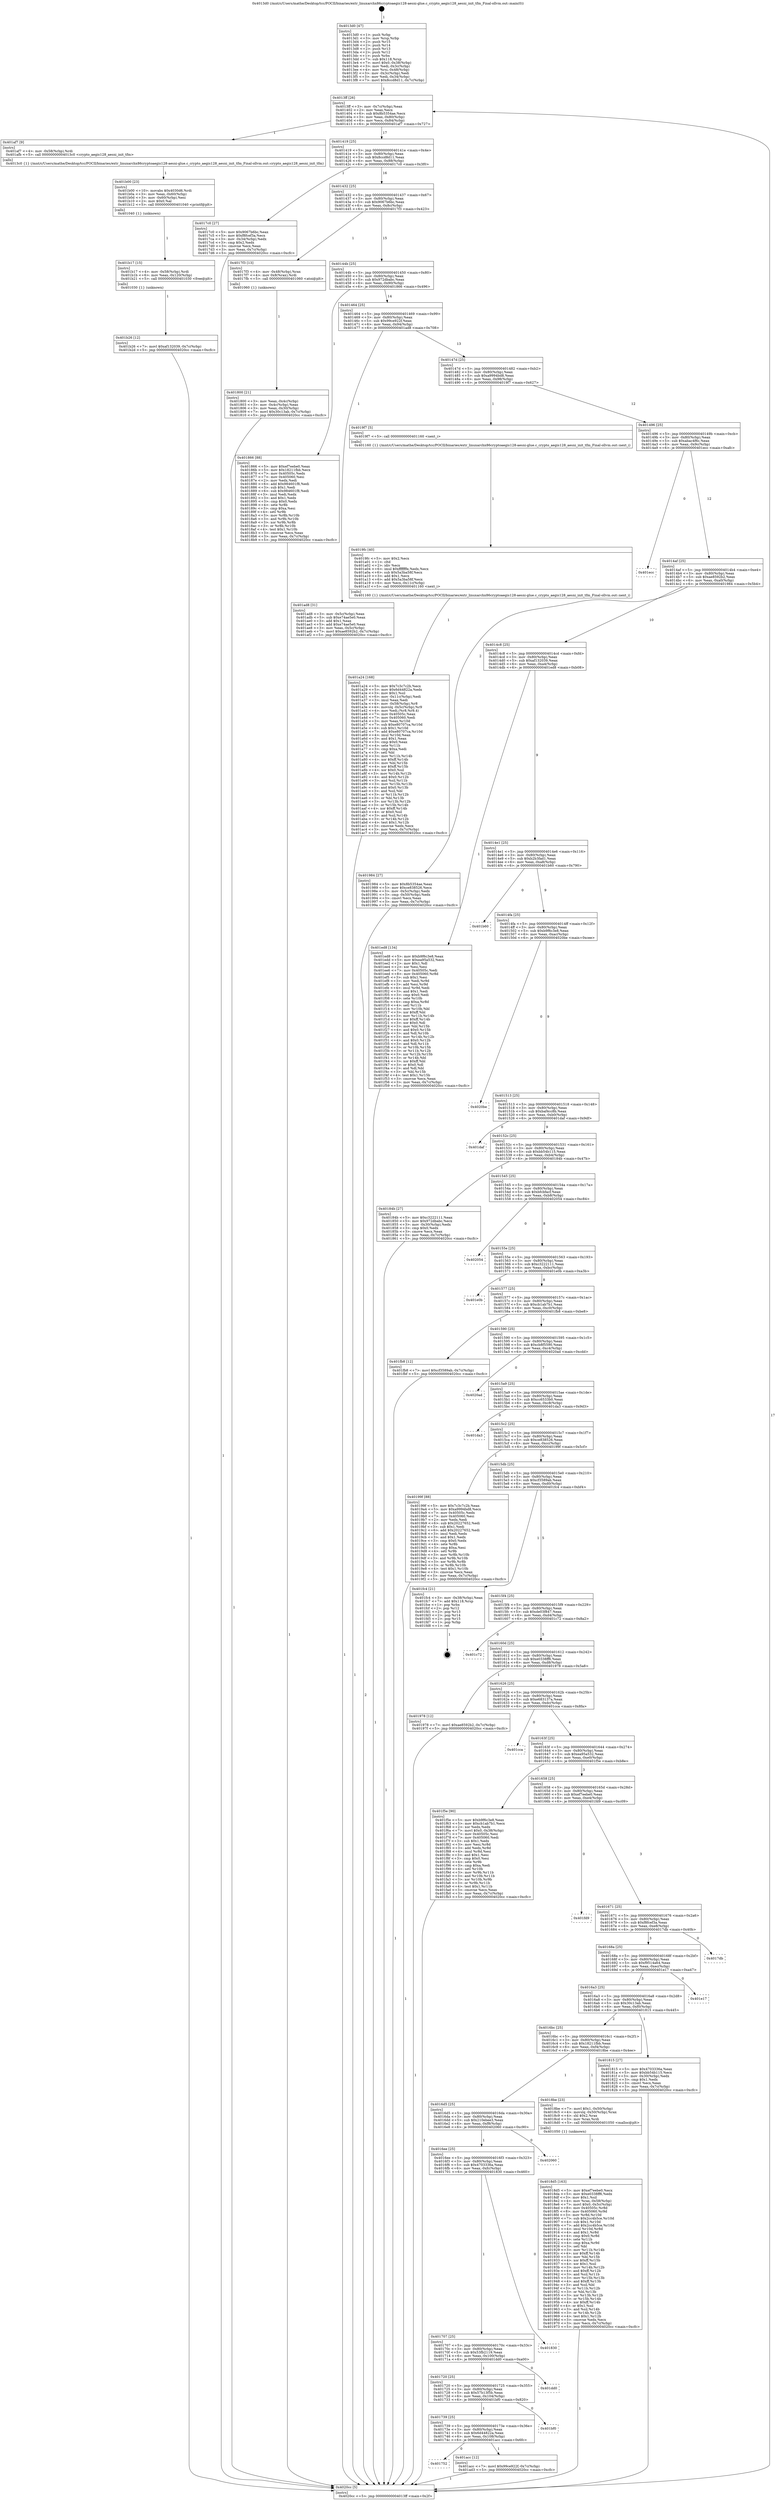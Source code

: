 digraph "0x4013d0" {
  label = "0x4013d0 (/mnt/c/Users/mathe/Desktop/tcc/POCII/binaries/extr_linuxarchx86cryptoaegis128-aesni-glue.c_crypto_aegis128_aesni_init_tfm_Final-ollvm.out::main(0))"
  labelloc = "t"
  node[shape=record]

  Entry [label="",width=0.3,height=0.3,shape=circle,fillcolor=black,style=filled]
  "0x4013ff" [label="{
     0x4013ff [26]\l
     | [instrs]\l
     &nbsp;&nbsp;0x4013ff \<+3\>: mov -0x7c(%rbp),%eax\l
     &nbsp;&nbsp;0x401402 \<+2\>: mov %eax,%ecx\l
     &nbsp;&nbsp;0x401404 \<+6\>: sub $0x8b5354ae,%ecx\l
     &nbsp;&nbsp;0x40140a \<+3\>: mov %eax,-0x80(%rbp)\l
     &nbsp;&nbsp;0x40140d \<+6\>: mov %ecx,-0x84(%rbp)\l
     &nbsp;&nbsp;0x401413 \<+6\>: je 0000000000401af7 \<main+0x727\>\l
  }"]
  "0x401af7" [label="{
     0x401af7 [9]\l
     | [instrs]\l
     &nbsp;&nbsp;0x401af7 \<+4\>: mov -0x58(%rbp),%rdi\l
     &nbsp;&nbsp;0x401afb \<+5\>: call 00000000004013c0 \<crypto_aegis128_aesni_init_tfm\>\l
     | [calls]\l
     &nbsp;&nbsp;0x4013c0 \{1\} (/mnt/c/Users/mathe/Desktop/tcc/POCII/binaries/extr_linuxarchx86cryptoaegis128-aesni-glue.c_crypto_aegis128_aesni_init_tfm_Final-ollvm.out::crypto_aegis128_aesni_init_tfm)\l
  }"]
  "0x401419" [label="{
     0x401419 [25]\l
     | [instrs]\l
     &nbsp;&nbsp;0x401419 \<+5\>: jmp 000000000040141e \<main+0x4e\>\l
     &nbsp;&nbsp;0x40141e \<+3\>: mov -0x80(%rbp),%eax\l
     &nbsp;&nbsp;0x401421 \<+5\>: sub $0x8ccd8d11,%eax\l
     &nbsp;&nbsp;0x401426 \<+6\>: mov %eax,-0x88(%rbp)\l
     &nbsp;&nbsp;0x40142c \<+6\>: je 00000000004017c0 \<main+0x3f0\>\l
  }"]
  Exit [label="",width=0.3,height=0.3,shape=circle,fillcolor=black,style=filled,peripheries=2]
  "0x4017c0" [label="{
     0x4017c0 [27]\l
     | [instrs]\l
     &nbsp;&nbsp;0x4017c0 \<+5\>: mov $0x9067b6bc,%eax\l
     &nbsp;&nbsp;0x4017c5 \<+5\>: mov $0xf8fcef3a,%ecx\l
     &nbsp;&nbsp;0x4017ca \<+3\>: mov -0x34(%rbp),%edx\l
     &nbsp;&nbsp;0x4017cd \<+3\>: cmp $0x2,%edx\l
     &nbsp;&nbsp;0x4017d0 \<+3\>: cmovne %ecx,%eax\l
     &nbsp;&nbsp;0x4017d3 \<+3\>: mov %eax,-0x7c(%rbp)\l
     &nbsp;&nbsp;0x4017d6 \<+5\>: jmp 00000000004020cc \<main+0xcfc\>\l
  }"]
  "0x401432" [label="{
     0x401432 [25]\l
     | [instrs]\l
     &nbsp;&nbsp;0x401432 \<+5\>: jmp 0000000000401437 \<main+0x67\>\l
     &nbsp;&nbsp;0x401437 \<+3\>: mov -0x80(%rbp),%eax\l
     &nbsp;&nbsp;0x40143a \<+5\>: sub $0x9067b6bc,%eax\l
     &nbsp;&nbsp;0x40143f \<+6\>: mov %eax,-0x8c(%rbp)\l
     &nbsp;&nbsp;0x401445 \<+6\>: je 00000000004017f3 \<main+0x423\>\l
  }"]
  "0x4020cc" [label="{
     0x4020cc [5]\l
     | [instrs]\l
     &nbsp;&nbsp;0x4020cc \<+5\>: jmp 00000000004013ff \<main+0x2f\>\l
  }"]
  "0x4013d0" [label="{
     0x4013d0 [47]\l
     | [instrs]\l
     &nbsp;&nbsp;0x4013d0 \<+1\>: push %rbp\l
     &nbsp;&nbsp;0x4013d1 \<+3\>: mov %rsp,%rbp\l
     &nbsp;&nbsp;0x4013d4 \<+2\>: push %r15\l
     &nbsp;&nbsp;0x4013d6 \<+2\>: push %r14\l
     &nbsp;&nbsp;0x4013d8 \<+2\>: push %r13\l
     &nbsp;&nbsp;0x4013da \<+2\>: push %r12\l
     &nbsp;&nbsp;0x4013dc \<+1\>: push %rbx\l
     &nbsp;&nbsp;0x4013dd \<+7\>: sub $0x118,%rsp\l
     &nbsp;&nbsp;0x4013e4 \<+7\>: movl $0x0,-0x38(%rbp)\l
     &nbsp;&nbsp;0x4013eb \<+3\>: mov %edi,-0x3c(%rbp)\l
     &nbsp;&nbsp;0x4013ee \<+4\>: mov %rsi,-0x48(%rbp)\l
     &nbsp;&nbsp;0x4013f2 \<+3\>: mov -0x3c(%rbp),%edi\l
     &nbsp;&nbsp;0x4013f5 \<+3\>: mov %edi,-0x34(%rbp)\l
     &nbsp;&nbsp;0x4013f8 \<+7\>: movl $0x8ccd8d11,-0x7c(%rbp)\l
  }"]
  "0x401b26" [label="{
     0x401b26 [12]\l
     | [instrs]\l
     &nbsp;&nbsp;0x401b26 \<+7\>: movl $0xaf132039,-0x7c(%rbp)\l
     &nbsp;&nbsp;0x401b2d \<+5\>: jmp 00000000004020cc \<main+0xcfc\>\l
  }"]
  "0x4017f3" [label="{
     0x4017f3 [13]\l
     | [instrs]\l
     &nbsp;&nbsp;0x4017f3 \<+4\>: mov -0x48(%rbp),%rax\l
     &nbsp;&nbsp;0x4017f7 \<+4\>: mov 0x8(%rax),%rdi\l
     &nbsp;&nbsp;0x4017fb \<+5\>: call 0000000000401060 \<atoi@plt\>\l
     | [calls]\l
     &nbsp;&nbsp;0x401060 \{1\} (unknown)\l
  }"]
  "0x40144b" [label="{
     0x40144b [25]\l
     | [instrs]\l
     &nbsp;&nbsp;0x40144b \<+5\>: jmp 0000000000401450 \<main+0x80\>\l
     &nbsp;&nbsp;0x401450 \<+3\>: mov -0x80(%rbp),%eax\l
     &nbsp;&nbsp;0x401453 \<+5\>: sub $0x972dbabc,%eax\l
     &nbsp;&nbsp;0x401458 \<+6\>: mov %eax,-0x90(%rbp)\l
     &nbsp;&nbsp;0x40145e \<+6\>: je 0000000000401866 \<main+0x496\>\l
  }"]
  "0x401800" [label="{
     0x401800 [21]\l
     | [instrs]\l
     &nbsp;&nbsp;0x401800 \<+3\>: mov %eax,-0x4c(%rbp)\l
     &nbsp;&nbsp;0x401803 \<+3\>: mov -0x4c(%rbp),%eax\l
     &nbsp;&nbsp;0x401806 \<+3\>: mov %eax,-0x30(%rbp)\l
     &nbsp;&nbsp;0x401809 \<+7\>: movl $0x30c13ab,-0x7c(%rbp)\l
     &nbsp;&nbsp;0x401810 \<+5\>: jmp 00000000004020cc \<main+0xcfc\>\l
  }"]
  "0x401b17" [label="{
     0x401b17 [15]\l
     | [instrs]\l
     &nbsp;&nbsp;0x401b17 \<+4\>: mov -0x58(%rbp),%rdi\l
     &nbsp;&nbsp;0x401b1b \<+6\>: mov %eax,-0x120(%rbp)\l
     &nbsp;&nbsp;0x401b21 \<+5\>: call 0000000000401030 \<free@plt\>\l
     | [calls]\l
     &nbsp;&nbsp;0x401030 \{1\} (unknown)\l
  }"]
  "0x401866" [label="{
     0x401866 [88]\l
     | [instrs]\l
     &nbsp;&nbsp;0x401866 \<+5\>: mov $0xef7eebe0,%eax\l
     &nbsp;&nbsp;0x40186b \<+5\>: mov $0x18211fbb,%ecx\l
     &nbsp;&nbsp;0x401870 \<+7\>: mov 0x40505c,%edx\l
     &nbsp;&nbsp;0x401877 \<+7\>: mov 0x405060,%esi\l
     &nbsp;&nbsp;0x40187e \<+2\>: mov %edx,%edi\l
     &nbsp;&nbsp;0x401880 \<+6\>: add $0x984601f8,%edi\l
     &nbsp;&nbsp;0x401886 \<+3\>: sub $0x1,%edi\l
     &nbsp;&nbsp;0x401889 \<+6\>: sub $0x984601f8,%edi\l
     &nbsp;&nbsp;0x40188f \<+3\>: imul %edi,%edx\l
     &nbsp;&nbsp;0x401892 \<+3\>: and $0x1,%edx\l
     &nbsp;&nbsp;0x401895 \<+3\>: cmp $0x0,%edx\l
     &nbsp;&nbsp;0x401898 \<+4\>: sete %r8b\l
     &nbsp;&nbsp;0x40189c \<+3\>: cmp $0xa,%esi\l
     &nbsp;&nbsp;0x40189f \<+4\>: setl %r9b\l
     &nbsp;&nbsp;0x4018a3 \<+3\>: mov %r8b,%r10b\l
     &nbsp;&nbsp;0x4018a6 \<+3\>: and %r9b,%r10b\l
     &nbsp;&nbsp;0x4018a9 \<+3\>: xor %r9b,%r8b\l
     &nbsp;&nbsp;0x4018ac \<+3\>: or %r8b,%r10b\l
     &nbsp;&nbsp;0x4018af \<+4\>: test $0x1,%r10b\l
     &nbsp;&nbsp;0x4018b3 \<+3\>: cmovne %ecx,%eax\l
     &nbsp;&nbsp;0x4018b6 \<+3\>: mov %eax,-0x7c(%rbp)\l
     &nbsp;&nbsp;0x4018b9 \<+5\>: jmp 00000000004020cc \<main+0xcfc\>\l
  }"]
  "0x401464" [label="{
     0x401464 [25]\l
     | [instrs]\l
     &nbsp;&nbsp;0x401464 \<+5\>: jmp 0000000000401469 \<main+0x99\>\l
     &nbsp;&nbsp;0x401469 \<+3\>: mov -0x80(%rbp),%eax\l
     &nbsp;&nbsp;0x40146c \<+5\>: sub $0x99ce922f,%eax\l
     &nbsp;&nbsp;0x401471 \<+6\>: mov %eax,-0x94(%rbp)\l
     &nbsp;&nbsp;0x401477 \<+6\>: je 0000000000401ad8 \<main+0x708\>\l
  }"]
  "0x401b00" [label="{
     0x401b00 [23]\l
     | [instrs]\l
     &nbsp;&nbsp;0x401b00 \<+10\>: movabs $0x4030d6,%rdi\l
     &nbsp;&nbsp;0x401b0a \<+3\>: mov %eax,-0x60(%rbp)\l
     &nbsp;&nbsp;0x401b0d \<+3\>: mov -0x60(%rbp),%esi\l
     &nbsp;&nbsp;0x401b10 \<+2\>: mov $0x0,%al\l
     &nbsp;&nbsp;0x401b12 \<+5\>: call 0000000000401040 \<printf@plt\>\l
     | [calls]\l
     &nbsp;&nbsp;0x401040 \{1\} (unknown)\l
  }"]
  "0x401ad8" [label="{
     0x401ad8 [31]\l
     | [instrs]\l
     &nbsp;&nbsp;0x401ad8 \<+3\>: mov -0x5c(%rbp),%eax\l
     &nbsp;&nbsp;0x401adb \<+5\>: sub $0xe74ae5e0,%eax\l
     &nbsp;&nbsp;0x401ae0 \<+3\>: add $0x1,%eax\l
     &nbsp;&nbsp;0x401ae3 \<+5\>: add $0xe74ae5e0,%eax\l
     &nbsp;&nbsp;0x401ae8 \<+3\>: mov %eax,-0x5c(%rbp)\l
     &nbsp;&nbsp;0x401aeb \<+7\>: movl $0xae8592b2,-0x7c(%rbp)\l
     &nbsp;&nbsp;0x401af2 \<+5\>: jmp 00000000004020cc \<main+0xcfc\>\l
  }"]
  "0x40147d" [label="{
     0x40147d [25]\l
     | [instrs]\l
     &nbsp;&nbsp;0x40147d \<+5\>: jmp 0000000000401482 \<main+0xb2\>\l
     &nbsp;&nbsp;0x401482 \<+3\>: mov -0x80(%rbp),%eax\l
     &nbsp;&nbsp;0x401485 \<+5\>: sub $0xa9994bd8,%eax\l
     &nbsp;&nbsp;0x40148a \<+6\>: mov %eax,-0x98(%rbp)\l
     &nbsp;&nbsp;0x401490 \<+6\>: je 00000000004019f7 \<main+0x627\>\l
  }"]
  "0x401752" [label="{
     0x401752\l
  }", style=dashed]
  "0x4019f7" [label="{
     0x4019f7 [5]\l
     | [instrs]\l
     &nbsp;&nbsp;0x4019f7 \<+5\>: call 0000000000401160 \<next_i\>\l
     | [calls]\l
     &nbsp;&nbsp;0x401160 \{1\} (/mnt/c/Users/mathe/Desktop/tcc/POCII/binaries/extr_linuxarchx86cryptoaegis128-aesni-glue.c_crypto_aegis128_aesni_init_tfm_Final-ollvm.out::next_i)\l
  }"]
  "0x401496" [label="{
     0x401496 [25]\l
     | [instrs]\l
     &nbsp;&nbsp;0x401496 \<+5\>: jmp 000000000040149b \<main+0xcb\>\l
     &nbsp;&nbsp;0x40149b \<+3\>: mov -0x80(%rbp),%eax\l
     &nbsp;&nbsp;0x40149e \<+5\>: sub $0xabac4f6c,%eax\l
     &nbsp;&nbsp;0x4014a3 \<+6\>: mov %eax,-0x9c(%rbp)\l
     &nbsp;&nbsp;0x4014a9 \<+6\>: je 0000000000401ecc \<main+0xafc\>\l
  }"]
  "0x401acc" [label="{
     0x401acc [12]\l
     | [instrs]\l
     &nbsp;&nbsp;0x401acc \<+7\>: movl $0x99ce922f,-0x7c(%rbp)\l
     &nbsp;&nbsp;0x401ad3 \<+5\>: jmp 00000000004020cc \<main+0xcfc\>\l
  }"]
  "0x401ecc" [label="{
     0x401ecc\l
  }", style=dashed]
  "0x4014af" [label="{
     0x4014af [25]\l
     | [instrs]\l
     &nbsp;&nbsp;0x4014af \<+5\>: jmp 00000000004014b4 \<main+0xe4\>\l
     &nbsp;&nbsp;0x4014b4 \<+3\>: mov -0x80(%rbp),%eax\l
     &nbsp;&nbsp;0x4014b7 \<+5\>: sub $0xae8592b2,%eax\l
     &nbsp;&nbsp;0x4014bc \<+6\>: mov %eax,-0xa0(%rbp)\l
     &nbsp;&nbsp;0x4014c2 \<+6\>: je 0000000000401984 \<main+0x5b4\>\l
  }"]
  "0x401739" [label="{
     0x401739 [25]\l
     | [instrs]\l
     &nbsp;&nbsp;0x401739 \<+5\>: jmp 000000000040173e \<main+0x36e\>\l
     &nbsp;&nbsp;0x40173e \<+3\>: mov -0x80(%rbp),%eax\l
     &nbsp;&nbsp;0x401741 \<+5\>: sub $0x6d44822a,%eax\l
     &nbsp;&nbsp;0x401746 \<+6\>: mov %eax,-0x108(%rbp)\l
     &nbsp;&nbsp;0x40174c \<+6\>: je 0000000000401acc \<main+0x6fc\>\l
  }"]
  "0x401984" [label="{
     0x401984 [27]\l
     | [instrs]\l
     &nbsp;&nbsp;0x401984 \<+5\>: mov $0x8b5354ae,%eax\l
     &nbsp;&nbsp;0x401989 \<+5\>: mov $0xce838526,%ecx\l
     &nbsp;&nbsp;0x40198e \<+3\>: mov -0x5c(%rbp),%edx\l
     &nbsp;&nbsp;0x401991 \<+3\>: cmp -0x50(%rbp),%edx\l
     &nbsp;&nbsp;0x401994 \<+3\>: cmovl %ecx,%eax\l
     &nbsp;&nbsp;0x401997 \<+3\>: mov %eax,-0x7c(%rbp)\l
     &nbsp;&nbsp;0x40199a \<+5\>: jmp 00000000004020cc \<main+0xcfc\>\l
  }"]
  "0x4014c8" [label="{
     0x4014c8 [25]\l
     | [instrs]\l
     &nbsp;&nbsp;0x4014c8 \<+5\>: jmp 00000000004014cd \<main+0xfd\>\l
     &nbsp;&nbsp;0x4014cd \<+3\>: mov -0x80(%rbp),%eax\l
     &nbsp;&nbsp;0x4014d0 \<+5\>: sub $0xaf132039,%eax\l
     &nbsp;&nbsp;0x4014d5 \<+6\>: mov %eax,-0xa4(%rbp)\l
     &nbsp;&nbsp;0x4014db \<+6\>: je 0000000000401ed8 \<main+0xb08\>\l
  }"]
  "0x401bf0" [label="{
     0x401bf0\l
  }", style=dashed]
  "0x401ed8" [label="{
     0x401ed8 [134]\l
     | [instrs]\l
     &nbsp;&nbsp;0x401ed8 \<+5\>: mov $0xb9f6c3e8,%eax\l
     &nbsp;&nbsp;0x401edd \<+5\>: mov $0xea95a532,%ecx\l
     &nbsp;&nbsp;0x401ee2 \<+2\>: mov $0x1,%dl\l
     &nbsp;&nbsp;0x401ee4 \<+2\>: xor %esi,%esi\l
     &nbsp;&nbsp;0x401ee6 \<+7\>: mov 0x40505c,%edi\l
     &nbsp;&nbsp;0x401eed \<+8\>: mov 0x405060,%r8d\l
     &nbsp;&nbsp;0x401ef5 \<+3\>: sub $0x1,%esi\l
     &nbsp;&nbsp;0x401ef8 \<+3\>: mov %edi,%r9d\l
     &nbsp;&nbsp;0x401efb \<+3\>: add %esi,%r9d\l
     &nbsp;&nbsp;0x401efe \<+4\>: imul %r9d,%edi\l
     &nbsp;&nbsp;0x401f02 \<+3\>: and $0x1,%edi\l
     &nbsp;&nbsp;0x401f05 \<+3\>: cmp $0x0,%edi\l
     &nbsp;&nbsp;0x401f08 \<+4\>: sete %r10b\l
     &nbsp;&nbsp;0x401f0c \<+4\>: cmp $0xa,%r8d\l
     &nbsp;&nbsp;0x401f10 \<+4\>: setl %r11b\l
     &nbsp;&nbsp;0x401f14 \<+3\>: mov %r10b,%bl\l
     &nbsp;&nbsp;0x401f17 \<+3\>: xor $0xff,%bl\l
     &nbsp;&nbsp;0x401f1a \<+3\>: mov %r11b,%r14b\l
     &nbsp;&nbsp;0x401f1d \<+4\>: xor $0xff,%r14b\l
     &nbsp;&nbsp;0x401f21 \<+3\>: xor $0x0,%dl\l
     &nbsp;&nbsp;0x401f24 \<+3\>: mov %bl,%r15b\l
     &nbsp;&nbsp;0x401f27 \<+4\>: and $0x0,%r15b\l
     &nbsp;&nbsp;0x401f2b \<+3\>: and %dl,%r10b\l
     &nbsp;&nbsp;0x401f2e \<+3\>: mov %r14b,%r12b\l
     &nbsp;&nbsp;0x401f31 \<+4\>: and $0x0,%r12b\l
     &nbsp;&nbsp;0x401f35 \<+3\>: and %dl,%r11b\l
     &nbsp;&nbsp;0x401f38 \<+3\>: or %r10b,%r15b\l
     &nbsp;&nbsp;0x401f3b \<+3\>: or %r11b,%r12b\l
     &nbsp;&nbsp;0x401f3e \<+3\>: xor %r12b,%r15b\l
     &nbsp;&nbsp;0x401f41 \<+3\>: or %r14b,%bl\l
     &nbsp;&nbsp;0x401f44 \<+3\>: xor $0xff,%bl\l
     &nbsp;&nbsp;0x401f47 \<+3\>: or $0x0,%dl\l
     &nbsp;&nbsp;0x401f4a \<+2\>: and %dl,%bl\l
     &nbsp;&nbsp;0x401f4c \<+3\>: or %bl,%r15b\l
     &nbsp;&nbsp;0x401f4f \<+4\>: test $0x1,%r15b\l
     &nbsp;&nbsp;0x401f53 \<+3\>: cmovne %ecx,%eax\l
     &nbsp;&nbsp;0x401f56 \<+3\>: mov %eax,-0x7c(%rbp)\l
     &nbsp;&nbsp;0x401f59 \<+5\>: jmp 00000000004020cc \<main+0xcfc\>\l
  }"]
  "0x4014e1" [label="{
     0x4014e1 [25]\l
     | [instrs]\l
     &nbsp;&nbsp;0x4014e1 \<+5\>: jmp 00000000004014e6 \<main+0x116\>\l
     &nbsp;&nbsp;0x4014e6 \<+3\>: mov -0x80(%rbp),%eax\l
     &nbsp;&nbsp;0x4014e9 \<+5\>: sub $0xb2b3fad1,%eax\l
     &nbsp;&nbsp;0x4014ee \<+6\>: mov %eax,-0xa8(%rbp)\l
     &nbsp;&nbsp;0x4014f4 \<+6\>: je 0000000000401b60 \<main+0x790\>\l
  }"]
  "0x401720" [label="{
     0x401720 [25]\l
     | [instrs]\l
     &nbsp;&nbsp;0x401720 \<+5\>: jmp 0000000000401725 \<main+0x355\>\l
     &nbsp;&nbsp;0x401725 \<+3\>: mov -0x80(%rbp),%eax\l
     &nbsp;&nbsp;0x401728 \<+5\>: sub $0x57b13f5b,%eax\l
     &nbsp;&nbsp;0x40172d \<+6\>: mov %eax,-0x104(%rbp)\l
     &nbsp;&nbsp;0x401733 \<+6\>: je 0000000000401bf0 \<main+0x820\>\l
  }"]
  "0x401b60" [label="{
     0x401b60\l
  }", style=dashed]
  "0x4014fa" [label="{
     0x4014fa [25]\l
     | [instrs]\l
     &nbsp;&nbsp;0x4014fa \<+5\>: jmp 00000000004014ff \<main+0x12f\>\l
     &nbsp;&nbsp;0x4014ff \<+3\>: mov -0x80(%rbp),%eax\l
     &nbsp;&nbsp;0x401502 \<+5\>: sub $0xb9f6c3e8,%eax\l
     &nbsp;&nbsp;0x401507 \<+6\>: mov %eax,-0xac(%rbp)\l
     &nbsp;&nbsp;0x40150d \<+6\>: je 00000000004020be \<main+0xcee\>\l
  }"]
  "0x401dd0" [label="{
     0x401dd0\l
  }", style=dashed]
  "0x4020be" [label="{
     0x4020be\l
  }", style=dashed]
  "0x401513" [label="{
     0x401513 [25]\l
     | [instrs]\l
     &nbsp;&nbsp;0x401513 \<+5\>: jmp 0000000000401518 \<main+0x148\>\l
     &nbsp;&nbsp;0x401518 \<+3\>: mov -0x80(%rbp),%eax\l
     &nbsp;&nbsp;0x40151b \<+5\>: sub $0xbaf4cc8b,%eax\l
     &nbsp;&nbsp;0x401520 \<+6\>: mov %eax,-0xb0(%rbp)\l
     &nbsp;&nbsp;0x401526 \<+6\>: je 0000000000401daf \<main+0x9df\>\l
  }"]
  "0x401707" [label="{
     0x401707 [25]\l
     | [instrs]\l
     &nbsp;&nbsp;0x401707 \<+5\>: jmp 000000000040170c \<main+0x33c\>\l
     &nbsp;&nbsp;0x40170c \<+3\>: mov -0x80(%rbp),%eax\l
     &nbsp;&nbsp;0x40170f \<+5\>: sub $0x53fb2119,%eax\l
     &nbsp;&nbsp;0x401714 \<+6\>: mov %eax,-0x100(%rbp)\l
     &nbsp;&nbsp;0x40171a \<+6\>: je 0000000000401dd0 \<main+0xa00\>\l
  }"]
  "0x401daf" [label="{
     0x401daf\l
  }", style=dashed]
  "0x40152c" [label="{
     0x40152c [25]\l
     | [instrs]\l
     &nbsp;&nbsp;0x40152c \<+5\>: jmp 0000000000401531 \<main+0x161\>\l
     &nbsp;&nbsp;0x401531 \<+3\>: mov -0x80(%rbp),%eax\l
     &nbsp;&nbsp;0x401534 \<+5\>: sub $0xbb54b115,%eax\l
     &nbsp;&nbsp;0x401539 \<+6\>: mov %eax,-0xb4(%rbp)\l
     &nbsp;&nbsp;0x40153f \<+6\>: je 000000000040184b \<main+0x47b\>\l
  }"]
  "0x401830" [label="{
     0x401830\l
  }", style=dashed]
  "0x40184b" [label="{
     0x40184b [27]\l
     | [instrs]\l
     &nbsp;&nbsp;0x40184b \<+5\>: mov $0xc3222111,%eax\l
     &nbsp;&nbsp;0x401850 \<+5\>: mov $0x972dbabc,%ecx\l
     &nbsp;&nbsp;0x401855 \<+3\>: mov -0x30(%rbp),%edx\l
     &nbsp;&nbsp;0x401858 \<+3\>: cmp $0x0,%edx\l
     &nbsp;&nbsp;0x40185b \<+3\>: cmove %ecx,%eax\l
     &nbsp;&nbsp;0x40185e \<+3\>: mov %eax,-0x7c(%rbp)\l
     &nbsp;&nbsp;0x401861 \<+5\>: jmp 00000000004020cc \<main+0xcfc\>\l
  }"]
  "0x401545" [label="{
     0x401545 [25]\l
     | [instrs]\l
     &nbsp;&nbsp;0x401545 \<+5\>: jmp 000000000040154a \<main+0x17a\>\l
     &nbsp;&nbsp;0x40154a \<+3\>: mov -0x80(%rbp),%eax\l
     &nbsp;&nbsp;0x40154d \<+5\>: sub $0xbfcbfacf,%eax\l
     &nbsp;&nbsp;0x401552 \<+6\>: mov %eax,-0xb8(%rbp)\l
     &nbsp;&nbsp;0x401558 \<+6\>: je 0000000000402054 \<main+0xc84\>\l
  }"]
  "0x4016ee" [label="{
     0x4016ee [25]\l
     | [instrs]\l
     &nbsp;&nbsp;0x4016ee \<+5\>: jmp 00000000004016f3 \<main+0x323\>\l
     &nbsp;&nbsp;0x4016f3 \<+3\>: mov -0x80(%rbp),%eax\l
     &nbsp;&nbsp;0x4016f6 \<+5\>: sub $0x4703336a,%eax\l
     &nbsp;&nbsp;0x4016fb \<+6\>: mov %eax,-0xfc(%rbp)\l
     &nbsp;&nbsp;0x401701 \<+6\>: je 0000000000401830 \<main+0x460\>\l
  }"]
  "0x402054" [label="{
     0x402054\l
  }", style=dashed]
  "0x40155e" [label="{
     0x40155e [25]\l
     | [instrs]\l
     &nbsp;&nbsp;0x40155e \<+5\>: jmp 0000000000401563 \<main+0x193\>\l
     &nbsp;&nbsp;0x401563 \<+3\>: mov -0x80(%rbp),%eax\l
     &nbsp;&nbsp;0x401566 \<+5\>: sub $0xc3222111,%eax\l
     &nbsp;&nbsp;0x40156b \<+6\>: mov %eax,-0xbc(%rbp)\l
     &nbsp;&nbsp;0x401571 \<+6\>: je 0000000000401e0b \<main+0xa3b\>\l
  }"]
  "0x402060" [label="{
     0x402060\l
  }", style=dashed]
  "0x401e0b" [label="{
     0x401e0b\l
  }", style=dashed]
  "0x401577" [label="{
     0x401577 [25]\l
     | [instrs]\l
     &nbsp;&nbsp;0x401577 \<+5\>: jmp 000000000040157c \<main+0x1ac\>\l
     &nbsp;&nbsp;0x40157c \<+3\>: mov -0x80(%rbp),%eax\l
     &nbsp;&nbsp;0x40157f \<+5\>: sub $0xcb1ab7b1,%eax\l
     &nbsp;&nbsp;0x401584 \<+6\>: mov %eax,-0xc0(%rbp)\l
     &nbsp;&nbsp;0x40158a \<+6\>: je 0000000000401fb8 \<main+0xbe8\>\l
  }"]
  "0x401a24" [label="{
     0x401a24 [168]\l
     | [instrs]\l
     &nbsp;&nbsp;0x401a24 \<+5\>: mov $0x7c3c7c2b,%ecx\l
     &nbsp;&nbsp;0x401a29 \<+5\>: mov $0x6d44822a,%edx\l
     &nbsp;&nbsp;0x401a2e \<+3\>: mov $0x1,%sil\l
     &nbsp;&nbsp;0x401a31 \<+6\>: mov -0x11c(%rbp),%edi\l
     &nbsp;&nbsp;0x401a37 \<+3\>: imul %eax,%edi\l
     &nbsp;&nbsp;0x401a3a \<+4\>: mov -0x58(%rbp),%r8\l
     &nbsp;&nbsp;0x401a3e \<+4\>: movslq -0x5c(%rbp),%r9\l
     &nbsp;&nbsp;0x401a42 \<+4\>: mov %edi,(%r8,%r9,4)\l
     &nbsp;&nbsp;0x401a46 \<+7\>: mov 0x40505c,%eax\l
     &nbsp;&nbsp;0x401a4d \<+7\>: mov 0x405060,%edi\l
     &nbsp;&nbsp;0x401a54 \<+3\>: mov %eax,%r10d\l
     &nbsp;&nbsp;0x401a57 \<+7\>: sub $0xe80707ca,%r10d\l
     &nbsp;&nbsp;0x401a5e \<+4\>: sub $0x1,%r10d\l
     &nbsp;&nbsp;0x401a62 \<+7\>: add $0xe80707ca,%r10d\l
     &nbsp;&nbsp;0x401a69 \<+4\>: imul %r10d,%eax\l
     &nbsp;&nbsp;0x401a6d \<+3\>: and $0x1,%eax\l
     &nbsp;&nbsp;0x401a70 \<+3\>: cmp $0x0,%eax\l
     &nbsp;&nbsp;0x401a73 \<+4\>: sete %r11b\l
     &nbsp;&nbsp;0x401a77 \<+3\>: cmp $0xa,%edi\l
     &nbsp;&nbsp;0x401a7a \<+3\>: setl %bl\l
     &nbsp;&nbsp;0x401a7d \<+3\>: mov %r11b,%r14b\l
     &nbsp;&nbsp;0x401a80 \<+4\>: xor $0xff,%r14b\l
     &nbsp;&nbsp;0x401a84 \<+3\>: mov %bl,%r15b\l
     &nbsp;&nbsp;0x401a87 \<+4\>: xor $0xff,%r15b\l
     &nbsp;&nbsp;0x401a8b \<+4\>: xor $0x0,%sil\l
     &nbsp;&nbsp;0x401a8f \<+3\>: mov %r14b,%r12b\l
     &nbsp;&nbsp;0x401a92 \<+4\>: and $0x0,%r12b\l
     &nbsp;&nbsp;0x401a96 \<+3\>: and %sil,%r11b\l
     &nbsp;&nbsp;0x401a99 \<+3\>: mov %r15b,%r13b\l
     &nbsp;&nbsp;0x401a9c \<+4\>: and $0x0,%r13b\l
     &nbsp;&nbsp;0x401aa0 \<+3\>: and %sil,%bl\l
     &nbsp;&nbsp;0x401aa3 \<+3\>: or %r11b,%r12b\l
     &nbsp;&nbsp;0x401aa6 \<+3\>: or %bl,%r13b\l
     &nbsp;&nbsp;0x401aa9 \<+3\>: xor %r13b,%r12b\l
     &nbsp;&nbsp;0x401aac \<+3\>: or %r15b,%r14b\l
     &nbsp;&nbsp;0x401aaf \<+4\>: xor $0xff,%r14b\l
     &nbsp;&nbsp;0x401ab3 \<+4\>: or $0x0,%sil\l
     &nbsp;&nbsp;0x401ab7 \<+3\>: and %sil,%r14b\l
     &nbsp;&nbsp;0x401aba \<+3\>: or %r14b,%r12b\l
     &nbsp;&nbsp;0x401abd \<+4\>: test $0x1,%r12b\l
     &nbsp;&nbsp;0x401ac1 \<+3\>: cmovne %edx,%ecx\l
     &nbsp;&nbsp;0x401ac4 \<+3\>: mov %ecx,-0x7c(%rbp)\l
     &nbsp;&nbsp;0x401ac7 \<+5\>: jmp 00000000004020cc \<main+0xcfc\>\l
  }"]
  "0x401fb8" [label="{
     0x401fb8 [12]\l
     | [instrs]\l
     &nbsp;&nbsp;0x401fb8 \<+7\>: movl $0xcf3589ab,-0x7c(%rbp)\l
     &nbsp;&nbsp;0x401fbf \<+5\>: jmp 00000000004020cc \<main+0xcfc\>\l
  }"]
  "0x401590" [label="{
     0x401590 [25]\l
     | [instrs]\l
     &nbsp;&nbsp;0x401590 \<+5\>: jmp 0000000000401595 \<main+0x1c5\>\l
     &nbsp;&nbsp;0x401595 \<+3\>: mov -0x80(%rbp),%eax\l
     &nbsp;&nbsp;0x401598 \<+5\>: sub $0xcb8f5590,%eax\l
     &nbsp;&nbsp;0x40159d \<+6\>: mov %eax,-0xc4(%rbp)\l
     &nbsp;&nbsp;0x4015a3 \<+6\>: je 00000000004020ad \<main+0xcdd\>\l
  }"]
  "0x4019fc" [label="{
     0x4019fc [40]\l
     | [instrs]\l
     &nbsp;&nbsp;0x4019fc \<+5\>: mov $0x2,%ecx\l
     &nbsp;&nbsp;0x401a01 \<+1\>: cltd\l
     &nbsp;&nbsp;0x401a02 \<+2\>: idiv %ecx\l
     &nbsp;&nbsp;0x401a04 \<+6\>: imul $0xfffffffe,%edx,%ecx\l
     &nbsp;&nbsp;0x401a0a \<+6\>: sub $0x5a3ba58f,%ecx\l
     &nbsp;&nbsp;0x401a10 \<+3\>: add $0x1,%ecx\l
     &nbsp;&nbsp;0x401a13 \<+6\>: add $0x5a3ba58f,%ecx\l
     &nbsp;&nbsp;0x401a19 \<+6\>: mov %ecx,-0x11c(%rbp)\l
     &nbsp;&nbsp;0x401a1f \<+5\>: call 0000000000401160 \<next_i\>\l
     | [calls]\l
     &nbsp;&nbsp;0x401160 \{1\} (/mnt/c/Users/mathe/Desktop/tcc/POCII/binaries/extr_linuxarchx86cryptoaegis128-aesni-glue.c_crypto_aegis128_aesni_init_tfm_Final-ollvm.out::next_i)\l
  }"]
  "0x4020ad" [label="{
     0x4020ad\l
  }", style=dashed]
  "0x4015a9" [label="{
     0x4015a9 [25]\l
     | [instrs]\l
     &nbsp;&nbsp;0x4015a9 \<+5\>: jmp 00000000004015ae \<main+0x1de\>\l
     &nbsp;&nbsp;0x4015ae \<+3\>: mov -0x80(%rbp),%eax\l
     &nbsp;&nbsp;0x4015b1 \<+5\>: sub $0xcc6533b0,%eax\l
     &nbsp;&nbsp;0x4015b6 \<+6\>: mov %eax,-0xc8(%rbp)\l
     &nbsp;&nbsp;0x4015bc \<+6\>: je 0000000000401da3 \<main+0x9d3\>\l
  }"]
  "0x4018d5" [label="{
     0x4018d5 [163]\l
     | [instrs]\l
     &nbsp;&nbsp;0x4018d5 \<+5\>: mov $0xef7eebe0,%ecx\l
     &nbsp;&nbsp;0x4018da \<+5\>: mov $0xe0338ff6,%edx\l
     &nbsp;&nbsp;0x4018df \<+3\>: mov $0x1,%sil\l
     &nbsp;&nbsp;0x4018e2 \<+4\>: mov %rax,-0x58(%rbp)\l
     &nbsp;&nbsp;0x4018e6 \<+7\>: movl $0x0,-0x5c(%rbp)\l
     &nbsp;&nbsp;0x4018ed \<+8\>: mov 0x40505c,%r8d\l
     &nbsp;&nbsp;0x4018f5 \<+8\>: mov 0x405060,%r9d\l
     &nbsp;&nbsp;0x4018fd \<+3\>: mov %r8d,%r10d\l
     &nbsp;&nbsp;0x401900 \<+7\>: sub $0x2cc4b5ce,%r10d\l
     &nbsp;&nbsp;0x401907 \<+4\>: sub $0x1,%r10d\l
     &nbsp;&nbsp;0x40190b \<+7\>: add $0x2cc4b5ce,%r10d\l
     &nbsp;&nbsp;0x401912 \<+4\>: imul %r10d,%r8d\l
     &nbsp;&nbsp;0x401916 \<+4\>: and $0x1,%r8d\l
     &nbsp;&nbsp;0x40191a \<+4\>: cmp $0x0,%r8d\l
     &nbsp;&nbsp;0x40191e \<+4\>: sete %r11b\l
     &nbsp;&nbsp;0x401922 \<+4\>: cmp $0xa,%r9d\l
     &nbsp;&nbsp;0x401926 \<+3\>: setl %bl\l
     &nbsp;&nbsp;0x401929 \<+3\>: mov %r11b,%r14b\l
     &nbsp;&nbsp;0x40192c \<+4\>: xor $0xff,%r14b\l
     &nbsp;&nbsp;0x401930 \<+3\>: mov %bl,%r15b\l
     &nbsp;&nbsp;0x401933 \<+4\>: xor $0xff,%r15b\l
     &nbsp;&nbsp;0x401937 \<+4\>: xor $0x1,%sil\l
     &nbsp;&nbsp;0x40193b \<+3\>: mov %r14b,%r12b\l
     &nbsp;&nbsp;0x40193e \<+4\>: and $0xff,%r12b\l
     &nbsp;&nbsp;0x401942 \<+3\>: and %sil,%r11b\l
     &nbsp;&nbsp;0x401945 \<+3\>: mov %r15b,%r13b\l
     &nbsp;&nbsp;0x401948 \<+4\>: and $0xff,%r13b\l
     &nbsp;&nbsp;0x40194c \<+3\>: and %sil,%bl\l
     &nbsp;&nbsp;0x40194f \<+3\>: or %r11b,%r12b\l
     &nbsp;&nbsp;0x401952 \<+3\>: or %bl,%r13b\l
     &nbsp;&nbsp;0x401955 \<+3\>: xor %r13b,%r12b\l
     &nbsp;&nbsp;0x401958 \<+3\>: or %r15b,%r14b\l
     &nbsp;&nbsp;0x40195b \<+4\>: xor $0xff,%r14b\l
     &nbsp;&nbsp;0x40195f \<+4\>: or $0x1,%sil\l
     &nbsp;&nbsp;0x401963 \<+3\>: and %sil,%r14b\l
     &nbsp;&nbsp;0x401966 \<+3\>: or %r14b,%r12b\l
     &nbsp;&nbsp;0x401969 \<+4\>: test $0x1,%r12b\l
     &nbsp;&nbsp;0x40196d \<+3\>: cmovne %edx,%ecx\l
     &nbsp;&nbsp;0x401970 \<+3\>: mov %ecx,-0x7c(%rbp)\l
     &nbsp;&nbsp;0x401973 \<+5\>: jmp 00000000004020cc \<main+0xcfc\>\l
  }"]
  "0x401da3" [label="{
     0x401da3\l
  }", style=dashed]
  "0x4015c2" [label="{
     0x4015c2 [25]\l
     | [instrs]\l
     &nbsp;&nbsp;0x4015c2 \<+5\>: jmp 00000000004015c7 \<main+0x1f7\>\l
     &nbsp;&nbsp;0x4015c7 \<+3\>: mov -0x80(%rbp),%eax\l
     &nbsp;&nbsp;0x4015ca \<+5\>: sub $0xce838526,%eax\l
     &nbsp;&nbsp;0x4015cf \<+6\>: mov %eax,-0xcc(%rbp)\l
     &nbsp;&nbsp;0x4015d5 \<+6\>: je 000000000040199f \<main+0x5cf\>\l
  }"]
  "0x4016d5" [label="{
     0x4016d5 [25]\l
     | [instrs]\l
     &nbsp;&nbsp;0x4016d5 \<+5\>: jmp 00000000004016da \<main+0x30a\>\l
     &nbsp;&nbsp;0x4016da \<+3\>: mov -0x80(%rbp),%eax\l
     &nbsp;&nbsp;0x4016dd \<+5\>: sub $0x210ebee3,%eax\l
     &nbsp;&nbsp;0x4016e2 \<+6\>: mov %eax,-0xf8(%rbp)\l
     &nbsp;&nbsp;0x4016e8 \<+6\>: je 0000000000402060 \<main+0xc90\>\l
  }"]
  "0x40199f" [label="{
     0x40199f [88]\l
     | [instrs]\l
     &nbsp;&nbsp;0x40199f \<+5\>: mov $0x7c3c7c2b,%eax\l
     &nbsp;&nbsp;0x4019a4 \<+5\>: mov $0xa9994bd8,%ecx\l
     &nbsp;&nbsp;0x4019a9 \<+7\>: mov 0x40505c,%edx\l
     &nbsp;&nbsp;0x4019b0 \<+7\>: mov 0x405060,%esi\l
     &nbsp;&nbsp;0x4019b7 \<+2\>: mov %edx,%edi\l
     &nbsp;&nbsp;0x4019b9 \<+6\>: sub $0x20227652,%edi\l
     &nbsp;&nbsp;0x4019bf \<+3\>: sub $0x1,%edi\l
     &nbsp;&nbsp;0x4019c2 \<+6\>: add $0x20227652,%edi\l
     &nbsp;&nbsp;0x4019c8 \<+3\>: imul %edi,%edx\l
     &nbsp;&nbsp;0x4019cb \<+3\>: and $0x1,%edx\l
     &nbsp;&nbsp;0x4019ce \<+3\>: cmp $0x0,%edx\l
     &nbsp;&nbsp;0x4019d1 \<+4\>: sete %r8b\l
     &nbsp;&nbsp;0x4019d5 \<+3\>: cmp $0xa,%esi\l
     &nbsp;&nbsp;0x4019d8 \<+4\>: setl %r9b\l
     &nbsp;&nbsp;0x4019dc \<+3\>: mov %r8b,%r10b\l
     &nbsp;&nbsp;0x4019df \<+3\>: and %r9b,%r10b\l
     &nbsp;&nbsp;0x4019e2 \<+3\>: xor %r9b,%r8b\l
     &nbsp;&nbsp;0x4019e5 \<+3\>: or %r8b,%r10b\l
     &nbsp;&nbsp;0x4019e8 \<+4\>: test $0x1,%r10b\l
     &nbsp;&nbsp;0x4019ec \<+3\>: cmovne %ecx,%eax\l
     &nbsp;&nbsp;0x4019ef \<+3\>: mov %eax,-0x7c(%rbp)\l
     &nbsp;&nbsp;0x4019f2 \<+5\>: jmp 00000000004020cc \<main+0xcfc\>\l
  }"]
  "0x4015db" [label="{
     0x4015db [25]\l
     | [instrs]\l
     &nbsp;&nbsp;0x4015db \<+5\>: jmp 00000000004015e0 \<main+0x210\>\l
     &nbsp;&nbsp;0x4015e0 \<+3\>: mov -0x80(%rbp),%eax\l
     &nbsp;&nbsp;0x4015e3 \<+5\>: sub $0xcf3589ab,%eax\l
     &nbsp;&nbsp;0x4015e8 \<+6\>: mov %eax,-0xd0(%rbp)\l
     &nbsp;&nbsp;0x4015ee \<+6\>: je 0000000000401fc4 \<main+0xbf4\>\l
  }"]
  "0x4018be" [label="{
     0x4018be [23]\l
     | [instrs]\l
     &nbsp;&nbsp;0x4018be \<+7\>: movl $0x1,-0x50(%rbp)\l
     &nbsp;&nbsp;0x4018c5 \<+4\>: movslq -0x50(%rbp),%rax\l
     &nbsp;&nbsp;0x4018c9 \<+4\>: shl $0x2,%rax\l
     &nbsp;&nbsp;0x4018cd \<+3\>: mov %rax,%rdi\l
     &nbsp;&nbsp;0x4018d0 \<+5\>: call 0000000000401050 \<malloc@plt\>\l
     | [calls]\l
     &nbsp;&nbsp;0x401050 \{1\} (unknown)\l
  }"]
  "0x401fc4" [label="{
     0x401fc4 [21]\l
     | [instrs]\l
     &nbsp;&nbsp;0x401fc4 \<+3\>: mov -0x38(%rbp),%eax\l
     &nbsp;&nbsp;0x401fc7 \<+7\>: add $0x118,%rsp\l
     &nbsp;&nbsp;0x401fce \<+1\>: pop %rbx\l
     &nbsp;&nbsp;0x401fcf \<+2\>: pop %r12\l
     &nbsp;&nbsp;0x401fd1 \<+2\>: pop %r13\l
     &nbsp;&nbsp;0x401fd3 \<+2\>: pop %r14\l
     &nbsp;&nbsp;0x401fd5 \<+2\>: pop %r15\l
     &nbsp;&nbsp;0x401fd7 \<+1\>: pop %rbp\l
     &nbsp;&nbsp;0x401fd8 \<+1\>: ret\l
  }"]
  "0x4015f4" [label="{
     0x4015f4 [25]\l
     | [instrs]\l
     &nbsp;&nbsp;0x4015f4 \<+5\>: jmp 00000000004015f9 \<main+0x229\>\l
     &nbsp;&nbsp;0x4015f9 \<+3\>: mov -0x80(%rbp),%eax\l
     &nbsp;&nbsp;0x4015fc \<+5\>: sub $0xde03f847,%eax\l
     &nbsp;&nbsp;0x401601 \<+6\>: mov %eax,-0xd4(%rbp)\l
     &nbsp;&nbsp;0x401607 \<+6\>: je 0000000000401c72 \<main+0x8a2\>\l
  }"]
  "0x4016bc" [label="{
     0x4016bc [25]\l
     | [instrs]\l
     &nbsp;&nbsp;0x4016bc \<+5\>: jmp 00000000004016c1 \<main+0x2f1\>\l
     &nbsp;&nbsp;0x4016c1 \<+3\>: mov -0x80(%rbp),%eax\l
     &nbsp;&nbsp;0x4016c4 \<+5\>: sub $0x18211fbb,%eax\l
     &nbsp;&nbsp;0x4016c9 \<+6\>: mov %eax,-0xf4(%rbp)\l
     &nbsp;&nbsp;0x4016cf \<+6\>: je 00000000004018be \<main+0x4ee\>\l
  }"]
  "0x401c72" [label="{
     0x401c72\l
  }", style=dashed]
  "0x40160d" [label="{
     0x40160d [25]\l
     | [instrs]\l
     &nbsp;&nbsp;0x40160d \<+5\>: jmp 0000000000401612 \<main+0x242\>\l
     &nbsp;&nbsp;0x401612 \<+3\>: mov -0x80(%rbp),%eax\l
     &nbsp;&nbsp;0x401615 \<+5\>: sub $0xe0338ff6,%eax\l
     &nbsp;&nbsp;0x40161a \<+6\>: mov %eax,-0xd8(%rbp)\l
     &nbsp;&nbsp;0x401620 \<+6\>: je 0000000000401978 \<main+0x5a8\>\l
  }"]
  "0x401815" [label="{
     0x401815 [27]\l
     | [instrs]\l
     &nbsp;&nbsp;0x401815 \<+5\>: mov $0x4703336a,%eax\l
     &nbsp;&nbsp;0x40181a \<+5\>: mov $0xbb54b115,%ecx\l
     &nbsp;&nbsp;0x40181f \<+3\>: mov -0x30(%rbp),%edx\l
     &nbsp;&nbsp;0x401822 \<+3\>: cmp $0x1,%edx\l
     &nbsp;&nbsp;0x401825 \<+3\>: cmovl %ecx,%eax\l
     &nbsp;&nbsp;0x401828 \<+3\>: mov %eax,-0x7c(%rbp)\l
     &nbsp;&nbsp;0x40182b \<+5\>: jmp 00000000004020cc \<main+0xcfc\>\l
  }"]
  "0x401978" [label="{
     0x401978 [12]\l
     | [instrs]\l
     &nbsp;&nbsp;0x401978 \<+7\>: movl $0xae8592b2,-0x7c(%rbp)\l
     &nbsp;&nbsp;0x40197f \<+5\>: jmp 00000000004020cc \<main+0xcfc\>\l
  }"]
  "0x401626" [label="{
     0x401626 [25]\l
     | [instrs]\l
     &nbsp;&nbsp;0x401626 \<+5\>: jmp 000000000040162b \<main+0x25b\>\l
     &nbsp;&nbsp;0x40162b \<+3\>: mov -0x80(%rbp),%eax\l
     &nbsp;&nbsp;0x40162e \<+5\>: sub $0xe683137a,%eax\l
     &nbsp;&nbsp;0x401633 \<+6\>: mov %eax,-0xdc(%rbp)\l
     &nbsp;&nbsp;0x401639 \<+6\>: je 0000000000401cca \<main+0x8fa\>\l
  }"]
  "0x4016a3" [label="{
     0x4016a3 [25]\l
     | [instrs]\l
     &nbsp;&nbsp;0x4016a3 \<+5\>: jmp 00000000004016a8 \<main+0x2d8\>\l
     &nbsp;&nbsp;0x4016a8 \<+3\>: mov -0x80(%rbp),%eax\l
     &nbsp;&nbsp;0x4016ab \<+5\>: sub $0x30c13ab,%eax\l
     &nbsp;&nbsp;0x4016b0 \<+6\>: mov %eax,-0xf0(%rbp)\l
     &nbsp;&nbsp;0x4016b6 \<+6\>: je 0000000000401815 \<main+0x445\>\l
  }"]
  "0x401cca" [label="{
     0x401cca\l
  }", style=dashed]
  "0x40163f" [label="{
     0x40163f [25]\l
     | [instrs]\l
     &nbsp;&nbsp;0x40163f \<+5\>: jmp 0000000000401644 \<main+0x274\>\l
     &nbsp;&nbsp;0x401644 \<+3\>: mov -0x80(%rbp),%eax\l
     &nbsp;&nbsp;0x401647 \<+5\>: sub $0xea95a532,%eax\l
     &nbsp;&nbsp;0x40164c \<+6\>: mov %eax,-0xe0(%rbp)\l
     &nbsp;&nbsp;0x401652 \<+6\>: je 0000000000401f5e \<main+0xb8e\>\l
  }"]
  "0x401e17" [label="{
     0x401e17\l
  }", style=dashed]
  "0x401f5e" [label="{
     0x401f5e [90]\l
     | [instrs]\l
     &nbsp;&nbsp;0x401f5e \<+5\>: mov $0xb9f6c3e8,%eax\l
     &nbsp;&nbsp;0x401f63 \<+5\>: mov $0xcb1ab7b1,%ecx\l
     &nbsp;&nbsp;0x401f68 \<+2\>: xor %edx,%edx\l
     &nbsp;&nbsp;0x401f6a \<+7\>: movl $0x0,-0x38(%rbp)\l
     &nbsp;&nbsp;0x401f71 \<+7\>: mov 0x40505c,%esi\l
     &nbsp;&nbsp;0x401f78 \<+7\>: mov 0x405060,%edi\l
     &nbsp;&nbsp;0x401f7f \<+3\>: sub $0x1,%edx\l
     &nbsp;&nbsp;0x401f82 \<+3\>: mov %esi,%r8d\l
     &nbsp;&nbsp;0x401f85 \<+3\>: add %edx,%r8d\l
     &nbsp;&nbsp;0x401f88 \<+4\>: imul %r8d,%esi\l
     &nbsp;&nbsp;0x401f8c \<+3\>: and $0x1,%esi\l
     &nbsp;&nbsp;0x401f8f \<+3\>: cmp $0x0,%esi\l
     &nbsp;&nbsp;0x401f92 \<+4\>: sete %r9b\l
     &nbsp;&nbsp;0x401f96 \<+3\>: cmp $0xa,%edi\l
     &nbsp;&nbsp;0x401f99 \<+4\>: setl %r10b\l
     &nbsp;&nbsp;0x401f9d \<+3\>: mov %r9b,%r11b\l
     &nbsp;&nbsp;0x401fa0 \<+3\>: and %r10b,%r11b\l
     &nbsp;&nbsp;0x401fa3 \<+3\>: xor %r10b,%r9b\l
     &nbsp;&nbsp;0x401fa6 \<+3\>: or %r9b,%r11b\l
     &nbsp;&nbsp;0x401fa9 \<+4\>: test $0x1,%r11b\l
     &nbsp;&nbsp;0x401fad \<+3\>: cmovne %ecx,%eax\l
     &nbsp;&nbsp;0x401fb0 \<+3\>: mov %eax,-0x7c(%rbp)\l
     &nbsp;&nbsp;0x401fb3 \<+5\>: jmp 00000000004020cc \<main+0xcfc\>\l
  }"]
  "0x401658" [label="{
     0x401658 [25]\l
     | [instrs]\l
     &nbsp;&nbsp;0x401658 \<+5\>: jmp 000000000040165d \<main+0x28d\>\l
     &nbsp;&nbsp;0x40165d \<+3\>: mov -0x80(%rbp),%eax\l
     &nbsp;&nbsp;0x401660 \<+5\>: sub $0xef7eebe0,%eax\l
     &nbsp;&nbsp;0x401665 \<+6\>: mov %eax,-0xe4(%rbp)\l
     &nbsp;&nbsp;0x40166b \<+6\>: je 0000000000401fd9 \<main+0xc09\>\l
  }"]
  "0x40168a" [label="{
     0x40168a [25]\l
     | [instrs]\l
     &nbsp;&nbsp;0x40168a \<+5\>: jmp 000000000040168f \<main+0x2bf\>\l
     &nbsp;&nbsp;0x40168f \<+3\>: mov -0x80(%rbp),%eax\l
     &nbsp;&nbsp;0x401692 \<+5\>: sub $0xf9514a64,%eax\l
     &nbsp;&nbsp;0x401697 \<+6\>: mov %eax,-0xec(%rbp)\l
     &nbsp;&nbsp;0x40169d \<+6\>: je 0000000000401e17 \<main+0xa47\>\l
  }"]
  "0x401fd9" [label="{
     0x401fd9\l
  }", style=dashed]
  "0x401671" [label="{
     0x401671 [25]\l
     | [instrs]\l
     &nbsp;&nbsp;0x401671 \<+5\>: jmp 0000000000401676 \<main+0x2a6\>\l
     &nbsp;&nbsp;0x401676 \<+3\>: mov -0x80(%rbp),%eax\l
     &nbsp;&nbsp;0x401679 \<+5\>: sub $0xf8fcef3a,%eax\l
     &nbsp;&nbsp;0x40167e \<+6\>: mov %eax,-0xe8(%rbp)\l
     &nbsp;&nbsp;0x401684 \<+6\>: je 00000000004017db \<main+0x40b\>\l
  }"]
  "0x4017db" [label="{
     0x4017db\l
  }", style=dashed]
  Entry -> "0x4013d0" [label=" 1"]
  "0x4013ff" -> "0x401af7" [label=" 1"]
  "0x4013ff" -> "0x401419" [label=" 17"]
  "0x401fc4" -> Exit [label=" 1"]
  "0x401419" -> "0x4017c0" [label=" 1"]
  "0x401419" -> "0x401432" [label=" 16"]
  "0x4017c0" -> "0x4020cc" [label=" 1"]
  "0x4013d0" -> "0x4013ff" [label=" 1"]
  "0x4020cc" -> "0x4013ff" [label=" 17"]
  "0x401fb8" -> "0x4020cc" [label=" 1"]
  "0x401432" -> "0x4017f3" [label=" 1"]
  "0x401432" -> "0x40144b" [label=" 15"]
  "0x4017f3" -> "0x401800" [label=" 1"]
  "0x401800" -> "0x4020cc" [label=" 1"]
  "0x401f5e" -> "0x4020cc" [label=" 1"]
  "0x40144b" -> "0x401866" [label=" 1"]
  "0x40144b" -> "0x401464" [label=" 14"]
  "0x401ed8" -> "0x4020cc" [label=" 1"]
  "0x401464" -> "0x401ad8" [label=" 1"]
  "0x401464" -> "0x40147d" [label=" 13"]
  "0x401b26" -> "0x4020cc" [label=" 1"]
  "0x40147d" -> "0x4019f7" [label=" 1"]
  "0x40147d" -> "0x401496" [label=" 12"]
  "0x401b17" -> "0x401b26" [label=" 1"]
  "0x401496" -> "0x401ecc" [label=" 0"]
  "0x401496" -> "0x4014af" [label=" 12"]
  "0x401b00" -> "0x401b17" [label=" 1"]
  "0x4014af" -> "0x401984" [label=" 2"]
  "0x4014af" -> "0x4014c8" [label=" 10"]
  "0x401ad8" -> "0x4020cc" [label=" 1"]
  "0x4014c8" -> "0x401ed8" [label=" 1"]
  "0x4014c8" -> "0x4014e1" [label=" 9"]
  "0x401acc" -> "0x4020cc" [label=" 1"]
  "0x4014e1" -> "0x401b60" [label=" 0"]
  "0x4014e1" -> "0x4014fa" [label=" 9"]
  "0x401739" -> "0x401acc" [label=" 1"]
  "0x4014fa" -> "0x4020be" [label=" 0"]
  "0x4014fa" -> "0x401513" [label=" 9"]
  "0x401af7" -> "0x401b00" [label=" 1"]
  "0x401513" -> "0x401daf" [label=" 0"]
  "0x401513" -> "0x40152c" [label=" 9"]
  "0x401720" -> "0x401bf0" [label=" 0"]
  "0x40152c" -> "0x40184b" [label=" 1"]
  "0x40152c" -> "0x401545" [label=" 8"]
  "0x401739" -> "0x401752" [label=" 0"]
  "0x401545" -> "0x402054" [label=" 0"]
  "0x401545" -> "0x40155e" [label=" 8"]
  "0x401707" -> "0x401dd0" [label=" 0"]
  "0x40155e" -> "0x401e0b" [label=" 0"]
  "0x40155e" -> "0x401577" [label=" 8"]
  "0x401720" -> "0x401739" [label=" 1"]
  "0x401577" -> "0x401fb8" [label=" 1"]
  "0x401577" -> "0x401590" [label=" 7"]
  "0x4016ee" -> "0x401830" [label=" 0"]
  "0x401590" -> "0x4020ad" [label=" 0"]
  "0x401590" -> "0x4015a9" [label=" 7"]
  "0x401707" -> "0x401720" [label=" 1"]
  "0x4015a9" -> "0x401da3" [label=" 0"]
  "0x4015a9" -> "0x4015c2" [label=" 7"]
  "0x4016d5" -> "0x4016ee" [label=" 1"]
  "0x4015c2" -> "0x40199f" [label=" 1"]
  "0x4015c2" -> "0x4015db" [label=" 6"]
  "0x4016d5" -> "0x402060" [label=" 0"]
  "0x4015db" -> "0x401fc4" [label=" 1"]
  "0x4015db" -> "0x4015f4" [label=" 5"]
  "0x4016ee" -> "0x401707" [label=" 1"]
  "0x4015f4" -> "0x401c72" [label=" 0"]
  "0x4015f4" -> "0x40160d" [label=" 5"]
  "0x4019fc" -> "0x401a24" [label=" 1"]
  "0x40160d" -> "0x401978" [label=" 1"]
  "0x40160d" -> "0x401626" [label=" 4"]
  "0x4019f7" -> "0x4019fc" [label=" 1"]
  "0x401626" -> "0x401cca" [label=" 0"]
  "0x401626" -> "0x40163f" [label=" 4"]
  "0x401984" -> "0x4020cc" [label=" 2"]
  "0x40163f" -> "0x401f5e" [label=" 1"]
  "0x40163f" -> "0x401658" [label=" 3"]
  "0x401978" -> "0x4020cc" [label=" 1"]
  "0x401658" -> "0x401fd9" [label=" 0"]
  "0x401658" -> "0x401671" [label=" 3"]
  "0x4018be" -> "0x4018d5" [label=" 1"]
  "0x401671" -> "0x4017db" [label=" 0"]
  "0x401671" -> "0x40168a" [label=" 3"]
  "0x4018d5" -> "0x4020cc" [label=" 1"]
  "0x40168a" -> "0x401e17" [label=" 0"]
  "0x40168a" -> "0x4016a3" [label=" 3"]
  "0x40199f" -> "0x4020cc" [label=" 1"]
  "0x4016a3" -> "0x401815" [label=" 1"]
  "0x4016a3" -> "0x4016bc" [label=" 2"]
  "0x401815" -> "0x4020cc" [label=" 1"]
  "0x40184b" -> "0x4020cc" [label=" 1"]
  "0x401866" -> "0x4020cc" [label=" 1"]
  "0x401a24" -> "0x4020cc" [label=" 1"]
  "0x4016bc" -> "0x4018be" [label=" 1"]
  "0x4016bc" -> "0x4016d5" [label=" 1"]
}
